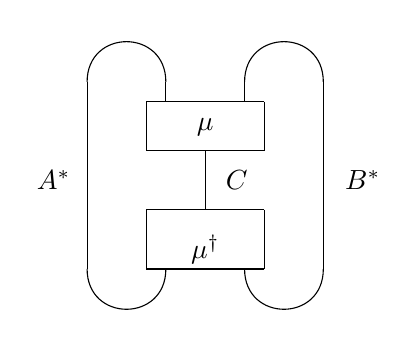 \begin{tikzpicture}
	\begin{pgfonlayer}{nodelayer}
		\node [style=none] (0) at (0, -1) {};
		\node [style=none] (1) at (1, -1) {};
		\node [style=none] (2) at (2, -1) {};
		\node [style=none] (3) at (3, -1) {};
		\node [style=none] (5) at (-0.425, 0.125) {$A^*$};
		\node [style=none] (7) at (3.5, 0.125) {$B^*$};
		\node [style=none] (8) at (0.75, -1) {};
		\node [style=none] (9) at (2.25, -1) {};
		\node [style=none] (10) at (2.25, -0.25) {};
		\node [style=none] (11) at (0.75, -0.25) {};
		\node [style=none] (12) at (1.5, -0.75) {$\mu^\dagger$};
		\node [style=none] (13) at (1.5, -0.25) {};
		\node [style=none] (14) at (1.5, 0.5) {};
		\node [style=none] (15) at (1.75, 0) {};
		\node [style=none] (16) at (1.9, 0.125) {$C$};
		\node [style=none] (17) at (0.75, 0.5) {};
		\node [style=none] (18) at (2.25, 0.5) {};
		\node [style=none] (19) at (0.75, 1.125) {};
		\node [style=none] (20) at (2.25, 1.125) {};
		\node [style=none] (21) at (1.5, 0.75) {};
		\node [style=none] (22) at (1.5, 0.8) {$\mu$};
		\node [style=none] (23) at (0.75, 1.125) {};
		\node [style=none] (24) at (1, 1.125) {};
		\node [style=none] (25) at (2, 1.125) {};
		\node [style=none] (26) at (2, 1.375) {};
		\node [style=none] (27) at (1, 1.375) {};
		\node [style=none] (28) at (0, 1.375) {};
		\node [style=none] (29) at (3, 1.375) {};
	\end{pgfonlayer}
	\begin{pgfonlayer}{edgelayer}
		\draw [bend right=90, looseness=1.75] (0.center) to (1.center);
		\draw [bend right=90, looseness=1.75] (2.center) to (3.center);
		\draw (11.center) to (8.center);
		\draw (8.center) to (9.center);
		\draw (9.center) to (10.center);
		\draw (10.center) to (11.center);
		\draw (14.center) to (13.center);
		\draw (20.center) to (18.center);
		\draw (18.center) to (17.center);
		\draw (17.center) to (19.center);
		\draw (19.center) to (20.center);
		\draw (27.center) to (24.center);
		\draw (25.center) to (26.center);
		\draw (28.center) to (0.center);
		\draw (29.center) to (3.center);
		\draw [bend left=90, looseness=1.75] (28.center) to (27.center);
		\draw [bend left=90, looseness=1.75] (26.center) to (29.center);
	\end{pgfonlayer}
\end{tikzpicture}
